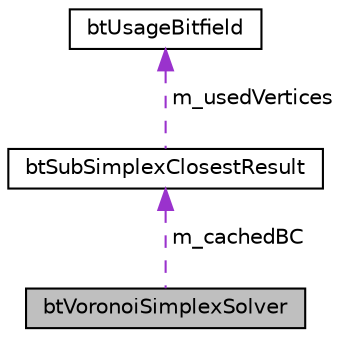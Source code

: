 digraph G
{
  edge [fontname="Helvetica",fontsize="10",labelfontname="Helvetica",labelfontsize="10"];
  node [fontname="Helvetica",fontsize="10",shape=record];
  Node1 [label="btVoronoiSimplexSolver",height=0.2,width=0.4,color="black", fillcolor="grey75", style="filled" fontcolor="black"];
  Node2 -> Node1 [dir="back",color="darkorchid3",fontsize="10",style="dashed",label=" m_cachedBC" ,fontname="Helvetica"];
  Node2 [label="btSubSimplexClosestResult",height=0.2,width=0.4,color="black", fillcolor="white", style="filled",URL="$structbtSubSimplexClosestResult.html"];
  Node3 -> Node2 [dir="back",color="darkorchid3",fontsize="10",style="dashed",label=" m_usedVertices" ,fontname="Helvetica"];
  Node3 [label="btUsageBitfield",height=0.2,width=0.4,color="black", fillcolor="white", style="filled",URL="$structbtUsageBitfield.html"];
}

